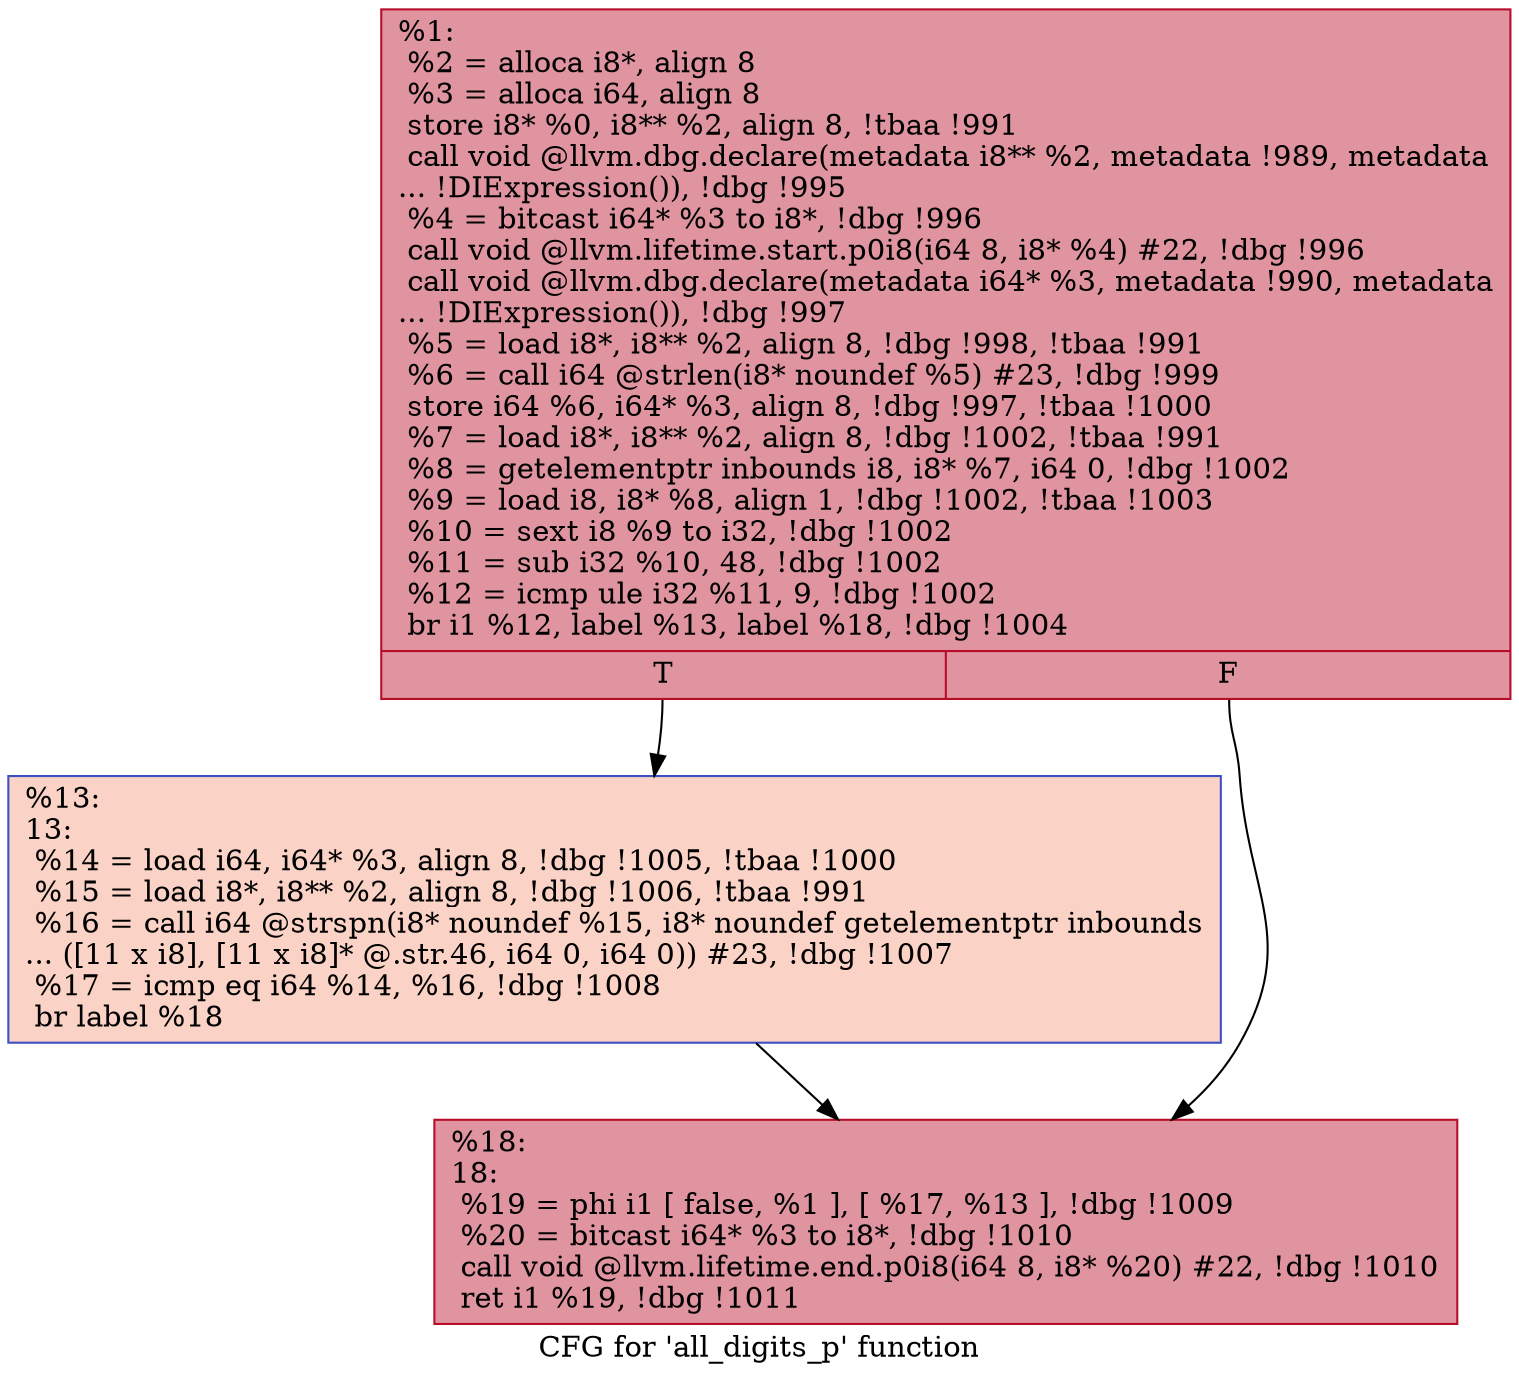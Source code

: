 digraph "CFG for 'all_digits_p' function" {
	label="CFG for 'all_digits_p' function";

	Node0xb67090 [shape=record,color="#b70d28ff", style=filled, fillcolor="#b70d2870",label="{%1:\l  %2 = alloca i8*, align 8\l  %3 = alloca i64, align 8\l  store i8* %0, i8** %2, align 8, !tbaa !991\l  call void @llvm.dbg.declare(metadata i8** %2, metadata !989, metadata\l... !DIExpression()), !dbg !995\l  %4 = bitcast i64* %3 to i8*, !dbg !996\l  call void @llvm.lifetime.start.p0i8(i64 8, i8* %4) #22, !dbg !996\l  call void @llvm.dbg.declare(metadata i64* %3, metadata !990, metadata\l... !DIExpression()), !dbg !997\l  %5 = load i8*, i8** %2, align 8, !dbg !998, !tbaa !991\l  %6 = call i64 @strlen(i8* noundef %5) #23, !dbg !999\l  store i64 %6, i64* %3, align 8, !dbg !997, !tbaa !1000\l  %7 = load i8*, i8** %2, align 8, !dbg !1002, !tbaa !991\l  %8 = getelementptr inbounds i8, i8* %7, i64 0, !dbg !1002\l  %9 = load i8, i8* %8, align 1, !dbg !1002, !tbaa !1003\l  %10 = sext i8 %9 to i32, !dbg !1002\l  %11 = sub i32 %10, 48, !dbg !1002\l  %12 = icmp ule i32 %11, 9, !dbg !1002\l  br i1 %12, label %13, label %18, !dbg !1004\l|{<s0>T|<s1>F}}"];
	Node0xb67090:s0 -> Node0xb67160;
	Node0xb67090:s1 -> Node0xb671b0;
	Node0xb67160 [shape=record,color="#3d50c3ff", style=filled, fillcolor="#f59c7d70",label="{%13:\l13:                                               \l  %14 = load i64, i64* %3, align 8, !dbg !1005, !tbaa !1000\l  %15 = load i8*, i8** %2, align 8, !dbg !1006, !tbaa !991\l  %16 = call i64 @strspn(i8* noundef %15, i8* noundef getelementptr inbounds\l... ([11 x i8], [11 x i8]* @.str.46, i64 0, i64 0)) #23, !dbg !1007\l  %17 = icmp eq i64 %14, %16, !dbg !1008\l  br label %18\l}"];
	Node0xb67160 -> Node0xb671b0;
	Node0xb671b0 [shape=record,color="#b70d28ff", style=filled, fillcolor="#b70d2870",label="{%18:\l18:                                               \l  %19 = phi i1 [ false, %1 ], [ %17, %13 ], !dbg !1009\l  %20 = bitcast i64* %3 to i8*, !dbg !1010\l  call void @llvm.lifetime.end.p0i8(i64 8, i8* %20) #22, !dbg !1010\l  ret i1 %19, !dbg !1011\l}"];
}
